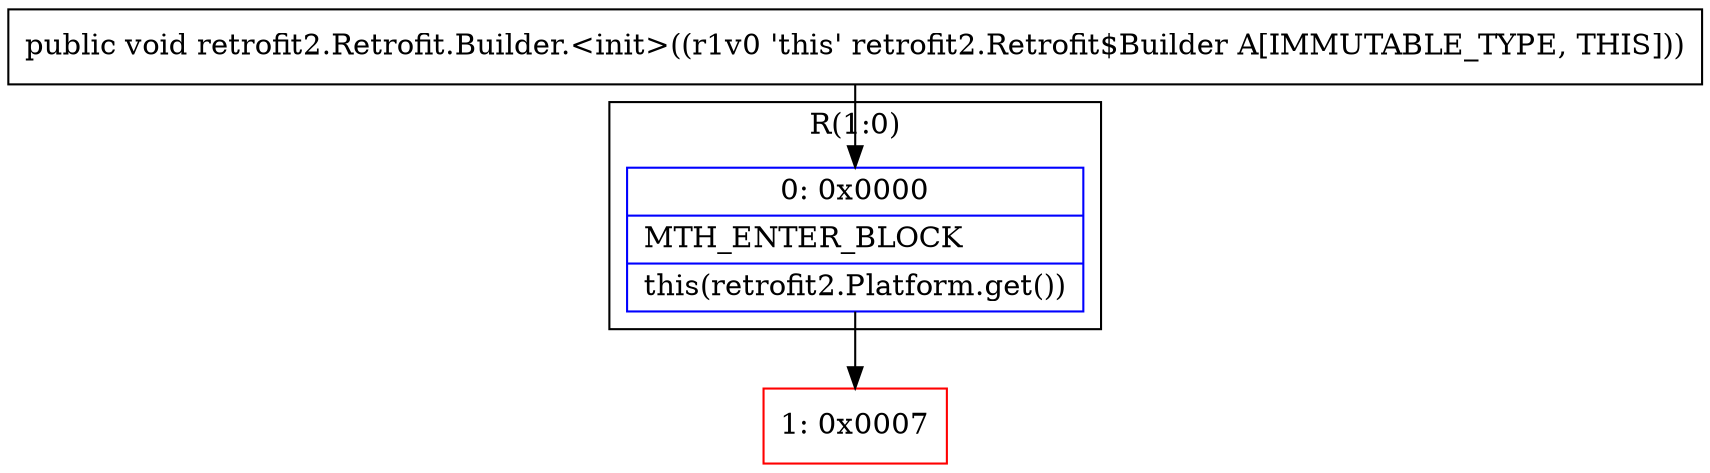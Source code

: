 digraph "CFG forretrofit2.Retrofit.Builder.\<init\>()V" {
subgraph cluster_Region_411544785 {
label = "R(1:0)";
node [shape=record,color=blue];
Node_0 [shape=record,label="{0\:\ 0x0000|MTH_ENTER_BLOCK\l|this(retrofit2.Platform.get())\l}"];
}
Node_1 [shape=record,color=red,label="{1\:\ 0x0007}"];
MethodNode[shape=record,label="{public void retrofit2.Retrofit.Builder.\<init\>((r1v0 'this' retrofit2.Retrofit$Builder A[IMMUTABLE_TYPE, THIS])) }"];
MethodNode -> Node_0;
Node_0 -> Node_1;
}

